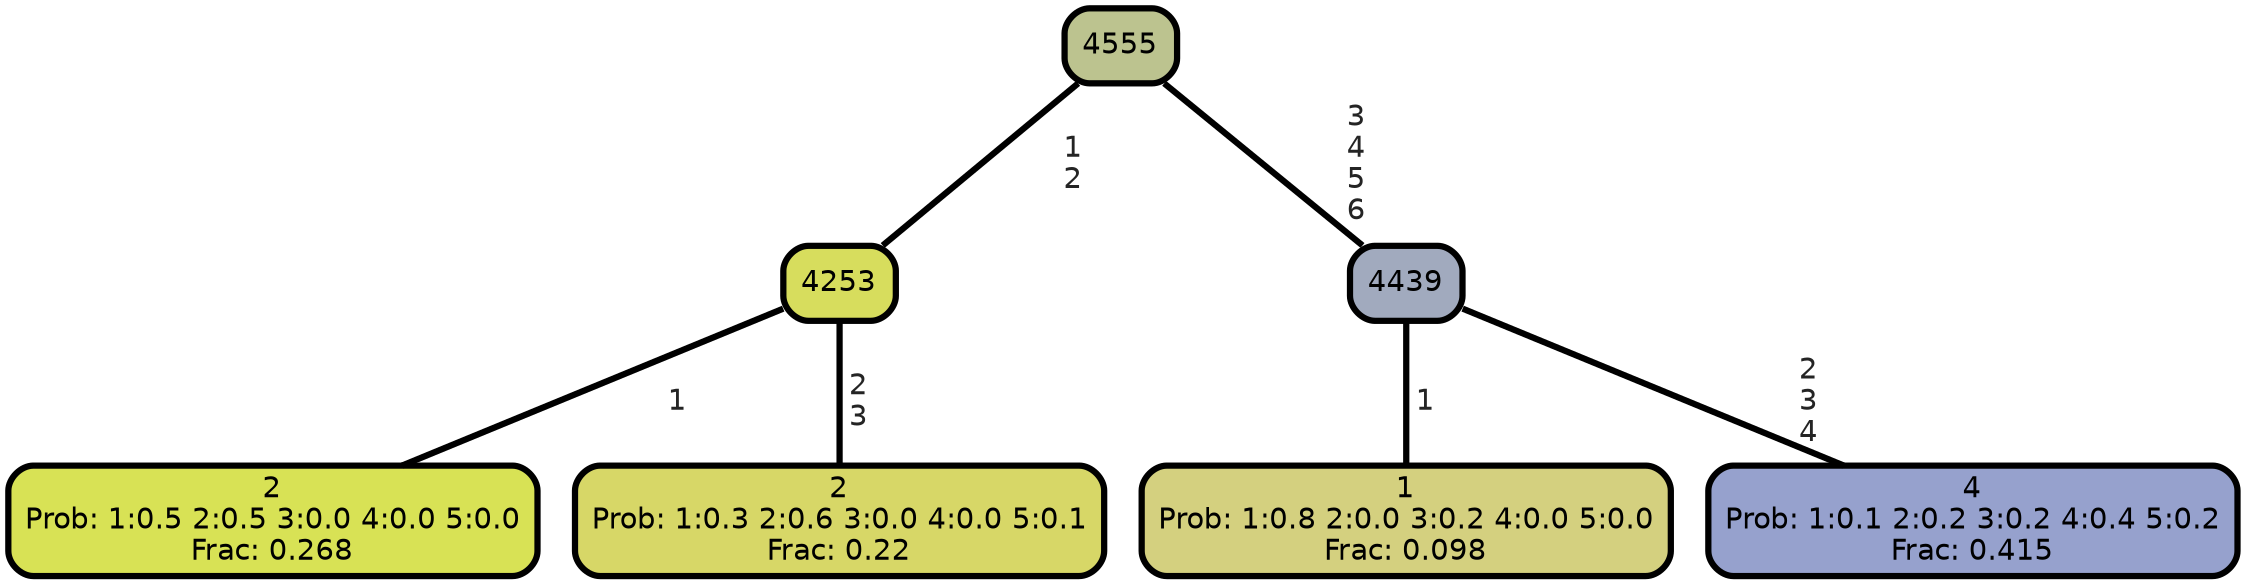 graph Tree {
node [shape=box, style="filled, rounded",color="black",penwidth="3",fontcolor="black",                 fontname=helvetica] ;
graph [ranksep="0 equally", splines=straight,                 bgcolor=transparent, dpi=200] ;
edge [fontname=helvetica, fontweight=bold,fontcolor=grey14,color=black] ;
0 [label="2
Prob: 1:0.5 2:0.5 3:0.0 4:0.0 5:0.0
Frac: 0.268", fillcolor="#d8e255"] ;
1 [label="4253", fillcolor="#d7dd5d"] ;
2 [label="2
Prob: 1:0.3 2:0.6 3:0.0 4:0.0 5:0.1
Frac: 0.22", fillcolor="#d7d767"] ;
3 [label="4555", fillcolor="#bcc38f"] ;
4 [label="1
Prob: 1:0.8 2:0.0 3:0.2 4:0.0 5:0.0
Frac: 0.098", fillcolor="#d4d07f"] ;
5 [label="4439", fillcolor="#a1aabe"] ;
6 [label="4
Prob: 1:0.1 2:0.2 3:0.2 4:0.4 5:0.2
Frac: 0.415", fillcolor="#96a1cd"] ;
1 -- 0 [label=" 1",penwidth=3] ;
1 -- 2 [label=" 2\n 3",penwidth=3] ;
3 -- 1 [label=" 1\n 2",penwidth=3] ;
3 -- 5 [label=" 3\n 4\n 5\n 6",penwidth=3] ;
5 -- 4 [label=" 1",penwidth=3] ;
5 -- 6 [label=" 2\n 3\n 4",penwidth=3] ;
{rank = same;}}